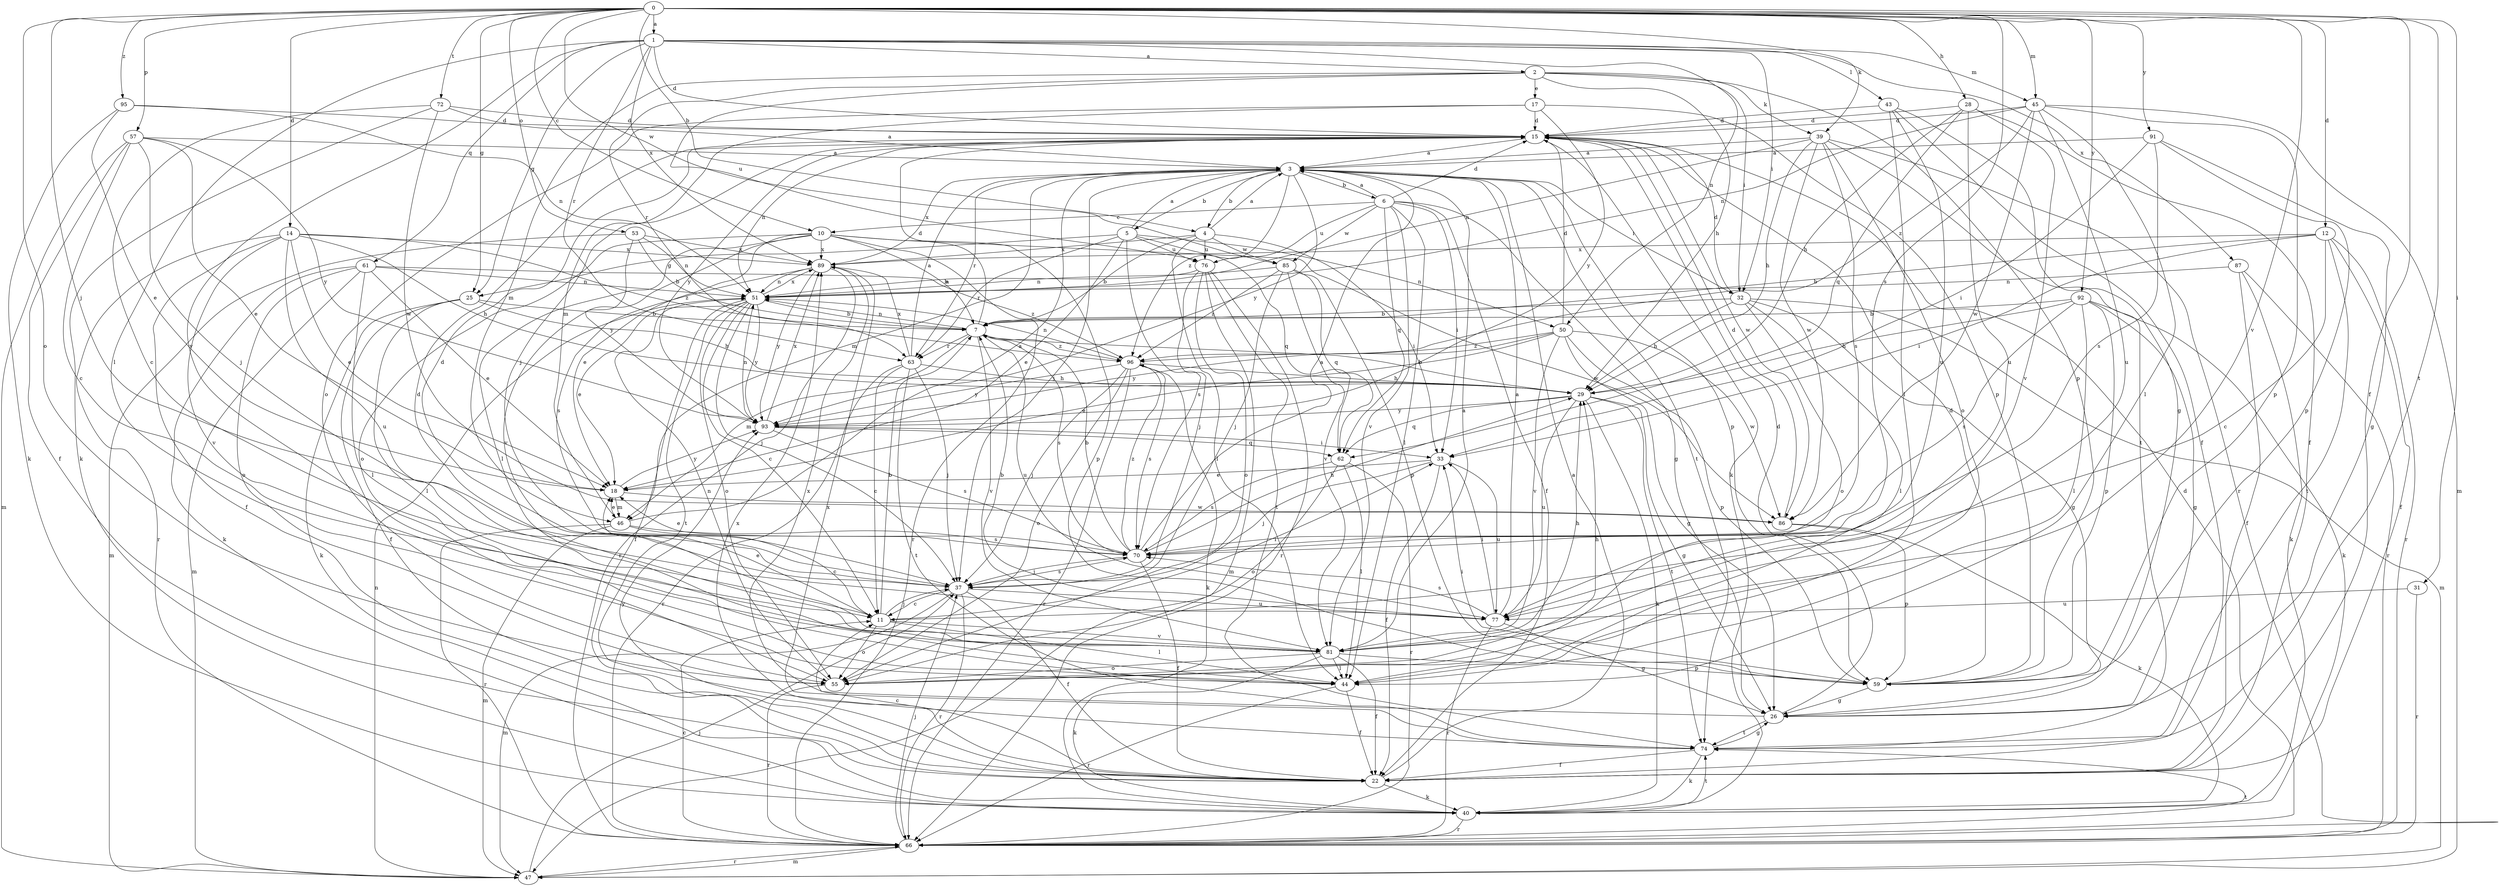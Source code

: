 strict digraph  {
0;
1;
2;
3;
4;
5;
6;
7;
10;
11;
12;
14;
15;
17;
18;
22;
25;
26;
28;
29;
31;
32;
33;
37;
39;
40;
43;
44;
45;
46;
47;
50;
51;
53;
55;
57;
59;
61;
62;
63;
66;
70;
72;
74;
76;
77;
81;
85;
86;
87;
89;
91;
92;
93;
95;
96;
0 -> 1  [label=a];
0 -> 4  [label=b];
0 -> 10  [label=c];
0 -> 12  [label=d];
0 -> 14  [label=d];
0 -> 22  [label=f];
0 -> 25  [label=g];
0 -> 28  [label=h];
0 -> 31  [label=i];
0 -> 37  [label=j];
0 -> 39  [label=k];
0 -> 45  [label=m];
0 -> 53  [label=o];
0 -> 55  [label=o];
0 -> 57  [label=p];
0 -> 70  [label=s];
0 -> 72  [label=t];
0 -> 74  [label=t];
0 -> 81  [label=v];
0 -> 85  [label=w];
0 -> 91  [label=y];
0 -> 92  [label=y];
0 -> 95  [label=z];
1 -> 2  [label=a];
1 -> 15  [label=d];
1 -> 25  [label=g];
1 -> 32  [label=i];
1 -> 43  [label=l];
1 -> 44  [label=l];
1 -> 45  [label=m];
1 -> 50  [label=n];
1 -> 61  [label=q];
1 -> 63  [label=r];
1 -> 81  [label=v];
1 -> 87  [label=x];
1 -> 89  [label=x];
2 -> 17  [label=e];
2 -> 29  [label=h];
2 -> 32  [label=i];
2 -> 39  [label=k];
2 -> 46  [label=m];
2 -> 59  [label=p];
2 -> 63  [label=r];
2 -> 76  [label=u];
3 -> 4  [label=b];
3 -> 5  [label=b];
3 -> 6  [label=b];
3 -> 32  [label=i];
3 -> 37  [label=j];
3 -> 46  [label=m];
3 -> 59  [label=p];
3 -> 63  [label=r];
3 -> 74  [label=t];
3 -> 89  [label=x];
3 -> 93  [label=y];
3 -> 96  [label=z];
4 -> 3  [label=a];
4 -> 7  [label=b];
4 -> 33  [label=i];
4 -> 44  [label=l];
4 -> 76  [label=u];
4 -> 85  [label=w];
4 -> 89  [label=x];
5 -> 3  [label=a];
5 -> 18  [label=e];
5 -> 25  [label=g];
5 -> 50  [label=n];
5 -> 62  [label=q];
5 -> 63  [label=r];
5 -> 70  [label=s];
5 -> 76  [label=u];
6 -> 3  [label=a];
6 -> 10  [label=c];
6 -> 15  [label=d];
6 -> 22  [label=f];
6 -> 26  [label=g];
6 -> 33  [label=i];
6 -> 44  [label=l];
6 -> 62  [label=q];
6 -> 76  [label=u];
6 -> 81  [label=v];
6 -> 85  [label=w];
7 -> 15  [label=d];
7 -> 46  [label=m];
7 -> 51  [label=n];
7 -> 63  [label=r];
7 -> 70  [label=s];
7 -> 77  [label=u];
7 -> 81  [label=v];
7 -> 96  [label=z];
10 -> 7  [label=b];
10 -> 18  [label=e];
10 -> 44  [label=l];
10 -> 55  [label=o];
10 -> 59  [label=p];
10 -> 66  [label=r];
10 -> 81  [label=v];
10 -> 86  [label=w];
10 -> 89  [label=x];
11 -> 7  [label=b];
11 -> 18  [label=e];
11 -> 33  [label=i];
11 -> 37  [label=j];
11 -> 44  [label=l];
11 -> 55  [label=o];
11 -> 81  [label=v];
12 -> 7  [label=b];
12 -> 11  [label=c];
12 -> 22  [label=f];
12 -> 33  [label=i];
12 -> 66  [label=r];
12 -> 74  [label=t];
12 -> 89  [label=x];
14 -> 18  [label=e];
14 -> 22  [label=f];
14 -> 29  [label=h];
14 -> 66  [label=r];
14 -> 77  [label=u];
14 -> 81  [label=v];
14 -> 89  [label=x];
14 -> 96  [label=z];
15 -> 3  [label=a];
15 -> 37  [label=j];
15 -> 40  [label=k];
15 -> 51  [label=n];
15 -> 86  [label=w];
15 -> 93  [label=y];
17 -> 15  [label=d];
17 -> 46  [label=m];
17 -> 55  [label=o];
17 -> 59  [label=p];
17 -> 93  [label=y];
18 -> 46  [label=m];
18 -> 86  [label=w];
18 -> 93  [label=y];
22 -> 3  [label=a];
22 -> 11  [label=c];
22 -> 40  [label=k];
22 -> 89  [label=x];
22 -> 93  [label=y];
25 -> 7  [label=b];
25 -> 22  [label=f];
25 -> 29  [label=h];
25 -> 40  [label=k];
25 -> 44  [label=l];
26 -> 15  [label=d];
26 -> 74  [label=t];
26 -> 89  [label=x];
28 -> 15  [label=d];
28 -> 22  [label=f];
28 -> 29  [label=h];
28 -> 62  [label=q];
28 -> 77  [label=u];
28 -> 81  [label=v];
29 -> 7  [label=b];
29 -> 26  [label=g];
29 -> 40  [label=k];
29 -> 62  [label=q];
29 -> 74  [label=t];
29 -> 77  [label=u];
29 -> 93  [label=y];
31 -> 66  [label=r];
31 -> 77  [label=u];
32 -> 7  [label=b];
32 -> 15  [label=d];
32 -> 26  [label=g];
32 -> 29  [label=h];
32 -> 44  [label=l];
32 -> 47  [label=m];
32 -> 55  [label=o];
33 -> 18  [label=e];
33 -> 22  [label=f];
33 -> 37  [label=j];
33 -> 77  [label=u];
37 -> 11  [label=c];
37 -> 15  [label=d];
37 -> 22  [label=f];
37 -> 47  [label=m];
37 -> 66  [label=r];
37 -> 70  [label=s];
37 -> 77  [label=u];
39 -> 3  [label=a];
39 -> 29  [label=h];
39 -> 51  [label=n];
39 -> 55  [label=o];
39 -> 66  [label=r];
39 -> 70  [label=s];
39 -> 74  [label=t];
39 -> 86  [label=w];
40 -> 66  [label=r];
40 -> 74  [label=t];
43 -> 15  [label=d];
43 -> 22  [label=f];
43 -> 26  [label=g];
43 -> 44  [label=l];
43 -> 77  [label=u];
44 -> 22  [label=f];
44 -> 66  [label=r];
45 -> 15  [label=d];
45 -> 44  [label=l];
45 -> 47  [label=m];
45 -> 51  [label=n];
45 -> 59  [label=p];
45 -> 77  [label=u];
45 -> 86  [label=w];
45 -> 96  [label=z];
46 -> 3  [label=a];
46 -> 11  [label=c];
46 -> 18  [label=e];
46 -> 47  [label=m];
46 -> 66  [label=r];
46 -> 70  [label=s];
47 -> 37  [label=j];
47 -> 51  [label=n];
47 -> 66  [label=r];
50 -> 15  [label=d];
50 -> 18  [label=e];
50 -> 26  [label=g];
50 -> 59  [label=p];
50 -> 81  [label=v];
50 -> 86  [label=w];
50 -> 93  [label=y];
50 -> 96  [label=z];
51 -> 7  [label=b];
51 -> 11  [label=c];
51 -> 18  [label=e];
51 -> 22  [label=f];
51 -> 37  [label=j];
51 -> 55  [label=o];
51 -> 74  [label=t];
51 -> 89  [label=x];
51 -> 93  [label=y];
53 -> 7  [label=b];
53 -> 47  [label=m];
53 -> 51  [label=n];
53 -> 89  [label=x];
53 -> 93  [label=y];
55 -> 29  [label=h];
55 -> 51  [label=n];
55 -> 66  [label=r];
57 -> 3  [label=a];
57 -> 11  [label=c];
57 -> 18  [label=e];
57 -> 22  [label=f];
57 -> 37  [label=j];
57 -> 47  [label=m];
57 -> 93  [label=y];
59 -> 15  [label=d];
59 -> 26  [label=g];
59 -> 33  [label=i];
61 -> 18  [label=e];
61 -> 40  [label=k];
61 -> 44  [label=l];
61 -> 47  [label=m];
61 -> 51  [label=n];
61 -> 55  [label=o];
61 -> 96  [label=z];
62 -> 44  [label=l];
62 -> 55  [label=o];
62 -> 66  [label=r];
62 -> 70  [label=s];
63 -> 3  [label=a];
63 -> 11  [label=c];
63 -> 29  [label=h];
63 -> 37  [label=j];
63 -> 66  [label=r];
63 -> 74  [label=t];
63 -> 89  [label=x];
66 -> 11  [label=c];
66 -> 15  [label=d];
66 -> 37  [label=j];
66 -> 47  [label=m];
66 -> 74  [label=t];
70 -> 3  [label=a];
70 -> 7  [label=b];
70 -> 18  [label=e];
70 -> 22  [label=f];
70 -> 29  [label=h];
70 -> 37  [label=j];
70 -> 96  [label=z];
72 -> 3  [label=a];
72 -> 11  [label=c];
72 -> 15  [label=d];
72 -> 40  [label=k];
72 -> 86  [label=w];
74 -> 22  [label=f];
74 -> 26  [label=g];
74 -> 40  [label=k];
74 -> 89  [label=x];
76 -> 37  [label=j];
76 -> 47  [label=m];
76 -> 51  [label=n];
76 -> 55  [label=o];
76 -> 66  [label=r];
76 -> 74  [label=t];
77 -> 3  [label=a];
77 -> 7  [label=b];
77 -> 26  [label=g];
77 -> 33  [label=i];
77 -> 66  [label=r];
77 -> 70  [label=s];
81 -> 3  [label=a];
81 -> 15  [label=d];
81 -> 22  [label=f];
81 -> 29  [label=h];
81 -> 40  [label=k];
81 -> 44  [label=l];
81 -> 55  [label=o];
81 -> 59  [label=p];
85 -> 37  [label=j];
85 -> 51  [label=n];
85 -> 59  [label=p];
85 -> 62  [label=q];
85 -> 81  [label=v];
85 -> 96  [label=z];
86 -> 15  [label=d];
86 -> 40  [label=k];
86 -> 59  [label=p];
87 -> 22  [label=f];
87 -> 40  [label=k];
87 -> 51  [label=n];
87 -> 66  [label=r];
89 -> 51  [label=n];
89 -> 66  [label=r];
89 -> 70  [label=s];
89 -> 93  [label=y];
91 -> 3  [label=a];
91 -> 26  [label=g];
91 -> 33  [label=i];
91 -> 59  [label=p];
91 -> 70  [label=s];
92 -> 7  [label=b];
92 -> 26  [label=g];
92 -> 29  [label=h];
92 -> 40  [label=k];
92 -> 44  [label=l];
92 -> 59  [label=p];
92 -> 70  [label=s];
93 -> 33  [label=i];
93 -> 51  [label=n];
93 -> 62  [label=q];
93 -> 70  [label=s];
93 -> 89  [label=x];
95 -> 15  [label=d];
95 -> 18  [label=e];
95 -> 40  [label=k];
95 -> 51  [label=n];
96 -> 29  [label=h];
96 -> 37  [label=j];
96 -> 40  [label=k];
96 -> 51  [label=n];
96 -> 55  [label=o];
96 -> 66  [label=r];
96 -> 70  [label=s];
96 -> 93  [label=y];
}
